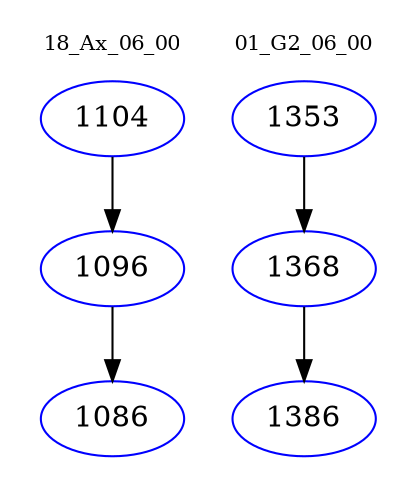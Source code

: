 digraph{
subgraph cluster_0 {
color = white
label = "18_Ax_06_00";
fontsize=10;
T0_1104 [label="1104", color="blue"]
T0_1104 -> T0_1096 [color="black"]
T0_1096 [label="1096", color="blue"]
T0_1096 -> T0_1086 [color="black"]
T0_1086 [label="1086", color="blue"]
}
subgraph cluster_1 {
color = white
label = "01_G2_06_00";
fontsize=10;
T1_1353 [label="1353", color="blue"]
T1_1353 -> T1_1368 [color="black"]
T1_1368 [label="1368", color="blue"]
T1_1368 -> T1_1386 [color="black"]
T1_1386 [label="1386", color="blue"]
}
}
